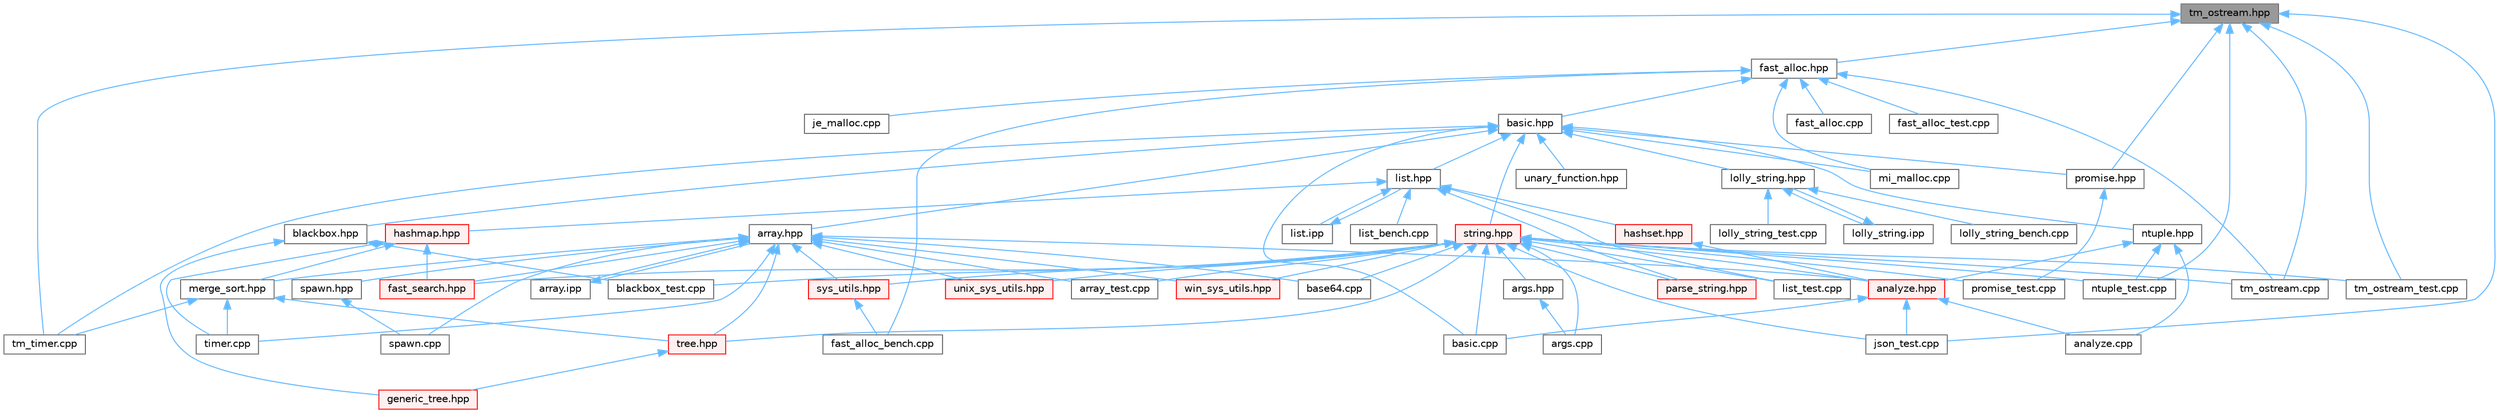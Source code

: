 digraph "tm_ostream.hpp"
{
 // LATEX_PDF_SIZE
  bgcolor="transparent";
  edge [fontname=Helvetica,fontsize=10,labelfontname=Helvetica,labelfontsize=10];
  node [fontname=Helvetica,fontsize=10,shape=box,height=0.2,width=0.4];
  Node1 [id="Node000001",label="tm_ostream.hpp",height=0.2,width=0.4,color="gray40", fillcolor="grey60", style="filled", fontcolor="black",tooltip=" "];
  Node1 -> Node2 [id="edge1_Node000001_Node000002",dir="back",color="steelblue1",style="solid",tooltip=" "];
  Node2 [id="Node000002",label="fast_alloc.hpp",height=0.2,width=0.4,color="grey40", fillcolor="white", style="filled",URL="$fast__alloc_8hpp.html",tooltip=" "];
  Node2 -> Node3 [id="edge2_Node000002_Node000003",dir="back",color="steelblue1",style="solid",tooltip=" "];
  Node3 [id="Node000003",label="basic.hpp",height=0.2,width=0.4,color="grey40", fillcolor="white", style="filled",URL="$basic_8hpp.html",tooltip=" "];
  Node3 -> Node4 [id="edge3_Node000003_Node000004",dir="back",color="steelblue1",style="solid",tooltip=" "];
  Node4 [id="Node000004",label="array.hpp",height=0.2,width=0.4,color="grey40", fillcolor="white", style="filled",URL="$array_8hpp.html",tooltip=" "];
  Node4 -> Node5 [id="edge4_Node000004_Node000005",dir="back",color="steelblue1",style="solid",tooltip=" "];
  Node5 [id="Node000005",label="analyze.hpp",height=0.2,width=0.4,color="red", fillcolor="#FFF0F0", style="filled",URL="$analyze_8hpp.html",tooltip=" "];
  Node5 -> Node6 [id="edge5_Node000005_Node000006",dir="back",color="steelblue1",style="solid",tooltip=" "];
  Node6 [id="Node000006",label="analyze.cpp",height=0.2,width=0.4,color="grey40", fillcolor="white", style="filled",URL="$analyze_8cpp.html",tooltip=" "];
  Node5 -> Node9 [id="edge6_Node000005_Node000009",dir="back",color="steelblue1",style="solid",tooltip=" "];
  Node9 [id="Node000009",label="basic.cpp",height=0.2,width=0.4,color="grey40", fillcolor="white", style="filled",URL="$basic_8cpp.html",tooltip=" "];
  Node5 -> Node14 [id="edge7_Node000005_Node000014",dir="back",color="steelblue1",style="solid",tooltip=" "];
  Node14 [id="Node000014",label="json_test.cpp",height=0.2,width=0.4,color="grey40", fillcolor="white", style="filled",URL="$json__test_8cpp.html",tooltip=" "];
  Node4 -> Node24 [id="edge8_Node000004_Node000024",dir="back",color="steelblue1",style="solid",tooltip=" "];
  Node24 [id="Node000024",label="array.ipp",height=0.2,width=0.4,color="grey40", fillcolor="white", style="filled",URL="$array_8ipp.html",tooltip=" "];
  Node24 -> Node4 [id="edge9_Node000024_Node000004",dir="back",color="steelblue1",style="solid",tooltip=" "];
  Node4 -> Node25 [id="edge10_Node000004_Node000025",dir="back",color="steelblue1",style="solid",tooltip=" "];
  Node25 [id="Node000025",label="array_test.cpp",height=0.2,width=0.4,color="grey40", fillcolor="white", style="filled",URL="$array__test_8cpp.html",tooltip=" "];
  Node4 -> Node26 [id="edge11_Node000004_Node000026",dir="back",color="steelblue1",style="solid",tooltip=" "];
  Node26 [id="Node000026",label="base64.cpp",height=0.2,width=0.4,color="grey40", fillcolor="white", style="filled",URL="$base64_8cpp.html",tooltip=" "];
  Node4 -> Node27 [id="edge12_Node000004_Node000027",dir="back",color="steelblue1",style="solid",tooltip=" "];
  Node27 [id="Node000027",label="fast_search.hpp",height=0.2,width=0.4,color="red", fillcolor="#FFF0F0", style="filled",URL="$fast__search_8hpp.html",tooltip=" "];
  Node4 -> Node29 [id="edge13_Node000004_Node000029",dir="back",color="steelblue1",style="solid",tooltip=" "];
  Node29 [id="Node000029",label="merge_sort.hpp",height=0.2,width=0.4,color="grey40", fillcolor="white", style="filled",URL="$merge__sort_8hpp.html",tooltip=" "];
  Node29 -> Node30 [id="edge14_Node000029_Node000030",dir="back",color="steelblue1",style="solid",tooltip=" "];
  Node30 [id="Node000030",label="timer.cpp",height=0.2,width=0.4,color="grey40", fillcolor="white", style="filled",URL="$timer_8cpp.html",tooltip=" "];
  Node29 -> Node31 [id="edge15_Node000029_Node000031",dir="back",color="steelblue1",style="solid",tooltip=" "];
  Node31 [id="Node000031",label="tm_timer.cpp",height=0.2,width=0.4,color="grey40", fillcolor="white", style="filled",URL="$tm__timer_8cpp.html",tooltip=" "];
  Node29 -> Node32 [id="edge16_Node000029_Node000032",dir="back",color="steelblue1",style="solid",tooltip=" "];
  Node32 [id="Node000032",label="tree.hpp",height=0.2,width=0.4,color="red", fillcolor="#FFF0F0", style="filled",URL="$tree_8hpp.html",tooltip=" "];
  Node32 -> Node33 [id="edge17_Node000032_Node000033",dir="back",color="steelblue1",style="solid",tooltip=" "];
  Node33 [id="Node000033",label="generic_tree.hpp",height=0.2,width=0.4,color="red", fillcolor="#FFF0F0", style="filled",URL="$generic__tree_8hpp.html",tooltip=" "];
  Node4 -> Node81 [id="edge18_Node000004_Node000081",dir="back",color="steelblue1",style="solid",tooltip=" "];
  Node81 [id="Node000081",label="spawn.cpp",height=0.2,width=0.4,color="grey40", fillcolor="white", style="filled",URL="$spawn_8cpp.html",tooltip=" "];
  Node4 -> Node82 [id="edge19_Node000004_Node000082",dir="back",color="steelblue1",style="solid",tooltip=" "];
  Node82 [id="Node000082",label="spawn.hpp",height=0.2,width=0.4,color="grey40", fillcolor="white", style="filled",URL="$spawn_8hpp.html",tooltip=" "];
  Node82 -> Node81 [id="edge20_Node000082_Node000081",dir="back",color="steelblue1",style="solid",tooltip=" "];
  Node4 -> Node83 [id="edge21_Node000004_Node000083",dir="back",color="steelblue1",style="solid",tooltip=" "];
  Node83 [id="Node000083",label="sys_utils.hpp",height=0.2,width=0.4,color="red", fillcolor="#FFF0F0", style="filled",URL="$sys__utils_8hpp.html",tooltip=" "];
  Node83 -> Node84 [id="edge22_Node000083_Node000084",dir="back",color="steelblue1",style="solid",tooltip=" "];
  Node84 [id="Node000084",label="fast_alloc_bench.cpp",height=0.2,width=0.4,color="grey40", fillcolor="white", style="filled",URL="$fast__alloc__bench_8cpp.html",tooltip=" "];
  Node4 -> Node30 [id="edge23_Node000004_Node000030",dir="back",color="steelblue1",style="solid",tooltip=" "];
  Node4 -> Node32 [id="edge24_Node000004_Node000032",dir="back",color="steelblue1",style="solid",tooltip=" "];
  Node4 -> Node87 [id="edge25_Node000004_Node000087",dir="back",color="steelblue1",style="solid",tooltip=" "];
  Node87 [id="Node000087",label="unix_sys_utils.hpp",height=0.2,width=0.4,color="red", fillcolor="#FFF0F0", style="filled",URL="$unix__sys__utils_8hpp.html",tooltip=" "];
  Node4 -> Node88 [id="edge26_Node000004_Node000088",dir="back",color="steelblue1",style="solid",tooltip=" "];
  Node88 [id="Node000088",label="win_sys_utils.hpp",height=0.2,width=0.4,color="red", fillcolor="#FFF0F0", style="filled",URL="$win__sys__utils_8hpp.html",tooltip=" "];
  Node3 -> Node9 [id="edge27_Node000003_Node000009",dir="back",color="steelblue1",style="solid",tooltip=" "];
  Node3 -> Node89 [id="edge28_Node000003_Node000089",dir="back",color="steelblue1",style="solid",tooltip=" "];
  Node89 [id="Node000089",label="blackbox.hpp",height=0.2,width=0.4,color="grey40", fillcolor="white", style="filled",URL="$blackbox_8hpp.html",tooltip=" "];
  Node89 -> Node56 [id="edge29_Node000089_Node000056",dir="back",color="steelblue1",style="solid",tooltip=" "];
  Node56 [id="Node000056",label="blackbox_test.cpp",height=0.2,width=0.4,color="grey40", fillcolor="white", style="filled",URL="$blackbox__test_8cpp.html",tooltip=" "];
  Node89 -> Node33 [id="edge30_Node000089_Node000033",dir="back",color="steelblue1",style="solid",tooltip=" "];
  Node3 -> Node90 [id="edge31_Node000003_Node000090",dir="back",color="steelblue1",style="solid",tooltip=" "];
  Node90 [id="Node000090",label="list.hpp",height=0.2,width=0.4,color="grey40", fillcolor="white", style="filled",URL="$list_8hpp.html",tooltip=" "];
  Node90 -> Node91 [id="edge32_Node000090_Node000091",dir="back",color="steelblue1",style="solid",tooltip=" "];
  Node91 [id="Node000091",label="hashmap.hpp",height=0.2,width=0.4,color="red", fillcolor="#FFF0F0", style="filled",URL="$hashmap_8hpp.html",tooltip=" "];
  Node91 -> Node27 [id="edge33_Node000091_Node000027",dir="back",color="steelblue1",style="solid",tooltip=" "];
  Node91 -> Node29 [id="edge34_Node000091_Node000029",dir="back",color="steelblue1",style="solid",tooltip=" "];
  Node91 -> Node30 [id="edge35_Node000091_Node000030",dir="back",color="steelblue1",style="solid",tooltip=" "];
  Node90 -> Node103 [id="edge36_Node000090_Node000103",dir="back",color="steelblue1",style="solid",tooltip=" "];
  Node103 [id="Node000103",label="hashset.hpp",height=0.2,width=0.4,color="red", fillcolor="#FFF0F0", style="filled",URL="$hashset_8hpp.html",tooltip=" "];
  Node103 -> Node5 [id="edge37_Node000103_Node000005",dir="back",color="steelblue1",style="solid",tooltip=" "];
  Node90 -> Node105 [id="edge38_Node000090_Node000105",dir="back",color="steelblue1",style="solid",tooltip=" "];
  Node105 [id="Node000105",label="list.ipp",height=0.2,width=0.4,color="grey40", fillcolor="white", style="filled",URL="$list_8ipp.html",tooltip=" "];
  Node105 -> Node90 [id="edge39_Node000105_Node000090",dir="back",color="steelblue1",style="solid",tooltip=" "];
  Node90 -> Node106 [id="edge40_Node000090_Node000106",dir="back",color="steelblue1",style="solid",tooltip=" "];
  Node106 [id="Node000106",label="list_bench.cpp",height=0.2,width=0.4,color="grey40", fillcolor="white", style="filled",URL="$list__bench_8cpp.html",tooltip=" "];
  Node90 -> Node63 [id="edge41_Node000090_Node000063",dir="back",color="steelblue1",style="solid",tooltip=" "];
  Node63 [id="Node000063",label="list_test.cpp",height=0.2,width=0.4,color="grey40", fillcolor="white", style="filled",URL="$list__test_8cpp.html",tooltip=" "];
  Node90 -> Node107 [id="edge42_Node000090_Node000107",dir="back",color="steelblue1",style="solid",tooltip=" "];
  Node107 [id="Node000107",label="parse_string.hpp",height=0.2,width=0.4,color="red", fillcolor="#FFF0F0", style="filled",URL="$parse__string_8hpp.html",tooltip=" "];
  Node3 -> Node108 [id="edge43_Node000003_Node000108",dir="back",color="steelblue1",style="solid",tooltip=" "];
  Node108 [id="Node000108",label="lolly_string.hpp",height=0.2,width=0.4,color="grey40", fillcolor="white", style="filled",URL="$lolly__string_8hpp.html",tooltip=" "];
  Node108 -> Node109 [id="edge44_Node000108_Node000109",dir="back",color="steelblue1",style="solid",tooltip=" "];
  Node109 [id="Node000109",label="lolly_string.ipp",height=0.2,width=0.4,color="grey40", fillcolor="white", style="filled",URL="$lolly__string_8ipp.html",tooltip=" "];
  Node109 -> Node108 [id="edge45_Node000109_Node000108",dir="back",color="steelblue1",style="solid",tooltip=" "];
  Node108 -> Node110 [id="edge46_Node000108_Node000110",dir="back",color="steelblue1",style="solid",tooltip=" "];
  Node110 [id="Node000110",label="lolly_string_bench.cpp",height=0.2,width=0.4,color="grey40", fillcolor="white", style="filled",URL="$lolly__string__bench_8cpp.html",tooltip=" "];
  Node108 -> Node111 [id="edge47_Node000108_Node000111",dir="back",color="steelblue1",style="solid",tooltip=" "];
  Node111 [id="Node000111",label="lolly_string_test.cpp",height=0.2,width=0.4,color="grey40", fillcolor="white", style="filled",URL="$lolly__string__test_8cpp.html",tooltip=" "];
  Node3 -> Node112 [id="edge48_Node000003_Node000112",dir="back",color="steelblue1",style="solid",tooltip=" "];
  Node112 [id="Node000112",label="mi_malloc.cpp",height=0.2,width=0.4,color="grey40", fillcolor="white", style="filled",URL="$mi__malloc_8cpp.html",tooltip=" "];
  Node3 -> Node113 [id="edge49_Node000003_Node000113",dir="back",color="steelblue1",style="solid",tooltip=" "];
  Node113 [id="Node000113",label="ntuple.hpp",height=0.2,width=0.4,color="grey40", fillcolor="white", style="filled",URL="$ntuple_8hpp.html",tooltip=" "];
  Node113 -> Node6 [id="edge50_Node000113_Node000006",dir="back",color="steelblue1",style="solid",tooltip=" "];
  Node113 -> Node5 [id="edge51_Node000113_Node000005",dir="back",color="steelblue1",style="solid",tooltip=" "];
  Node113 -> Node64 [id="edge52_Node000113_Node000064",dir="back",color="steelblue1",style="solid",tooltip=" "];
  Node64 [id="Node000064",label="ntuple_test.cpp",height=0.2,width=0.4,color="grey40", fillcolor="white", style="filled",URL="$ntuple__test_8cpp.html",tooltip=" "];
  Node3 -> Node114 [id="edge53_Node000003_Node000114",dir="back",color="steelblue1",style="solid",tooltip=" "];
  Node114 [id="Node000114",label="promise.hpp",height=0.2,width=0.4,color="grey40", fillcolor="white", style="filled",URL="$promise_8hpp.html",tooltip=" "];
  Node114 -> Node67 [id="edge54_Node000114_Node000067",dir="back",color="steelblue1",style="solid",tooltip=" "];
  Node67 [id="Node000067",label="promise_test.cpp",height=0.2,width=0.4,color="grey40", fillcolor="white", style="filled",URL="$promise__test_8cpp.html",tooltip=" "];
  Node3 -> Node115 [id="edge55_Node000003_Node000115",dir="back",color="steelblue1",style="solid",tooltip=" "];
  Node115 [id="Node000115",label="string.hpp",height=0.2,width=0.4,color="red", fillcolor="#FFF0F0", style="filled",URL="$string_8hpp.html",tooltip=" "];
  Node115 -> Node5 [id="edge56_Node000115_Node000005",dir="back",color="steelblue1",style="solid",tooltip=" "];
  Node115 -> Node116 [id="edge57_Node000115_Node000116",dir="back",color="steelblue1",style="solid",tooltip=" "];
  Node116 [id="Node000116",label="args.cpp",height=0.2,width=0.4,color="grey40", fillcolor="white", style="filled",URL="$args_8cpp.html",tooltip=" "];
  Node115 -> Node117 [id="edge58_Node000115_Node000117",dir="back",color="steelblue1",style="solid",tooltip=" "];
  Node117 [id="Node000117",label="args.hpp",height=0.2,width=0.4,color="grey40", fillcolor="white", style="filled",URL="$args_8hpp.html",tooltip=" "];
  Node117 -> Node116 [id="edge59_Node000117_Node000116",dir="back",color="steelblue1",style="solid",tooltip=" "];
  Node115 -> Node25 [id="edge60_Node000115_Node000025",dir="back",color="steelblue1",style="solid",tooltip=" "];
  Node115 -> Node26 [id="edge61_Node000115_Node000026",dir="back",color="steelblue1",style="solid",tooltip=" "];
  Node115 -> Node9 [id="edge62_Node000115_Node000009",dir="back",color="steelblue1",style="solid",tooltip=" "];
  Node115 -> Node56 [id="edge63_Node000115_Node000056",dir="back",color="steelblue1",style="solid",tooltip=" "];
  Node115 -> Node27 [id="edge64_Node000115_Node000027",dir="back",color="steelblue1",style="solid",tooltip=" "];
  Node115 -> Node14 [id="edge65_Node000115_Node000014",dir="back",color="steelblue1",style="solid",tooltip=" "];
  Node115 -> Node63 [id="edge66_Node000115_Node000063",dir="back",color="steelblue1",style="solid",tooltip=" "];
  Node115 -> Node64 [id="edge67_Node000115_Node000064",dir="back",color="steelblue1",style="solid",tooltip=" "];
  Node115 -> Node107 [id="edge68_Node000115_Node000107",dir="back",color="steelblue1",style="solid",tooltip=" "];
  Node115 -> Node67 [id="edge69_Node000115_Node000067",dir="back",color="steelblue1",style="solid",tooltip=" "];
  Node115 -> Node83 [id="edge70_Node000115_Node000083",dir="back",color="steelblue1",style="solid",tooltip=" "];
  Node115 -> Node125 [id="edge71_Node000115_Node000125",dir="back",color="steelblue1",style="solid",tooltip=" "];
  Node125 [id="Node000125",label="tm_ostream.cpp",height=0.2,width=0.4,color="grey40", fillcolor="white", style="filled",URL="$tm__ostream_8cpp.html",tooltip=" "];
  Node115 -> Node72 [id="edge72_Node000115_Node000072",dir="back",color="steelblue1",style="solid",tooltip=" "];
  Node72 [id="Node000072",label="tm_ostream_test.cpp",height=0.2,width=0.4,color="grey40", fillcolor="white", style="filled",URL="$tm__ostream__test_8cpp.html",tooltip=" "];
  Node115 -> Node32 [id="edge73_Node000115_Node000032",dir="back",color="steelblue1",style="solid",tooltip=" "];
  Node115 -> Node87 [id="edge74_Node000115_Node000087",dir="back",color="steelblue1",style="solid",tooltip=" "];
  Node115 -> Node88 [id="edge75_Node000115_Node000088",dir="back",color="steelblue1",style="solid",tooltip=" "];
  Node3 -> Node31 [id="edge76_Node000003_Node000031",dir="back",color="steelblue1",style="solid",tooltip=" "];
  Node3 -> Node130 [id="edge77_Node000003_Node000130",dir="back",color="steelblue1",style="solid",tooltip=" "];
  Node130 [id="Node000130",label="unary_function.hpp",height=0.2,width=0.4,color="grey40", fillcolor="white", style="filled",URL="$unary__function_8hpp.html",tooltip=" "];
  Node2 -> Node131 [id="edge78_Node000002_Node000131",dir="back",color="steelblue1",style="solid",tooltip=" "];
  Node131 [id="Node000131",label="fast_alloc.cpp",height=0.2,width=0.4,color="grey40", fillcolor="white", style="filled",URL="$fast__alloc_8cpp.html",tooltip=" "];
  Node2 -> Node84 [id="edge79_Node000002_Node000084",dir="back",color="steelblue1",style="solid",tooltip=" "];
  Node2 -> Node57 [id="edge80_Node000002_Node000057",dir="back",color="steelblue1",style="solid",tooltip=" "];
  Node57 [id="Node000057",label="fast_alloc_test.cpp",height=0.2,width=0.4,color="grey40", fillcolor="white", style="filled",URL="$fast__alloc__test_8cpp.html",tooltip=" "];
  Node2 -> Node132 [id="edge81_Node000002_Node000132",dir="back",color="steelblue1",style="solid",tooltip=" "];
  Node132 [id="Node000132",label="je_malloc.cpp",height=0.2,width=0.4,color="grey40", fillcolor="white", style="filled",URL="$je__malloc_8cpp.html",tooltip=" "];
  Node2 -> Node112 [id="edge82_Node000002_Node000112",dir="back",color="steelblue1",style="solid",tooltip=" "];
  Node2 -> Node125 [id="edge83_Node000002_Node000125",dir="back",color="steelblue1",style="solid",tooltip=" "];
  Node1 -> Node14 [id="edge84_Node000001_Node000014",dir="back",color="steelblue1",style="solid",tooltip=" "];
  Node1 -> Node64 [id="edge85_Node000001_Node000064",dir="back",color="steelblue1",style="solid",tooltip=" "];
  Node1 -> Node114 [id="edge86_Node000001_Node000114",dir="back",color="steelblue1",style="solid",tooltip=" "];
  Node1 -> Node125 [id="edge87_Node000001_Node000125",dir="back",color="steelblue1",style="solid",tooltip=" "];
  Node1 -> Node72 [id="edge88_Node000001_Node000072",dir="back",color="steelblue1",style="solid",tooltip=" "];
  Node1 -> Node31 [id="edge89_Node000001_Node000031",dir="back",color="steelblue1",style="solid",tooltip=" "];
}
